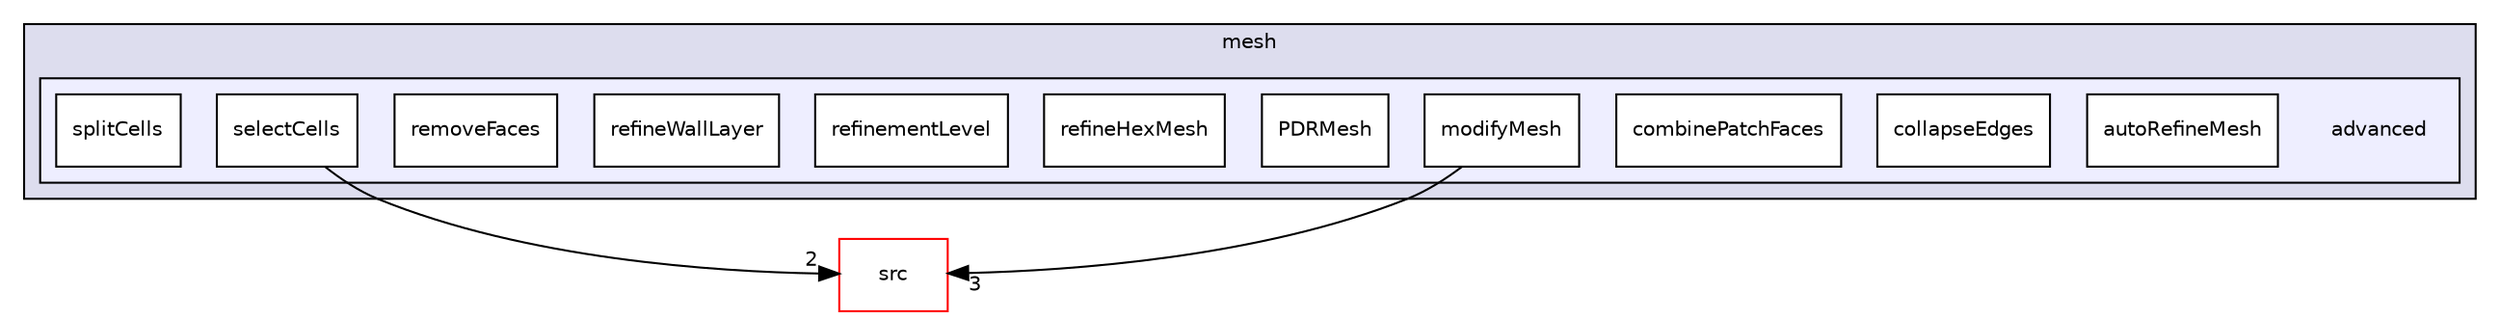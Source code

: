 digraph "applications/utilities/mesh/advanced" {
  bgcolor=transparent;
  compound=true
  node [ fontsize="10", fontname="Helvetica"];
  edge [ labelfontsize="10", labelfontname="Helvetica"];
  subgraph clusterdir_d0d736d3dc14112e53d1ae4faa8f931f {
    graph [ bgcolor="#ddddee", pencolor="black", label="mesh" fontname="Helvetica", fontsize="10", URL="dir_d0d736d3dc14112e53d1ae4faa8f931f.html"]
  subgraph clusterdir_33cf184158805ce1a4614f861f9c9f7a {
    graph [ bgcolor="#eeeeff", pencolor="black", label="" URL="dir_33cf184158805ce1a4614f861f9c9f7a.html"];
    dir_33cf184158805ce1a4614f861f9c9f7a [shape=plaintext label="advanced"];
    dir_ef20456b9c23626ee8b25d14cbd98523 [shape=box label="autoRefineMesh" color="black" fillcolor="white" style="filled" URL="dir_ef20456b9c23626ee8b25d14cbd98523.html"];
    dir_854652718d4a0d983cb98c1d94bdef30 [shape=box label="collapseEdges" color="black" fillcolor="white" style="filled" URL="dir_854652718d4a0d983cb98c1d94bdef30.html"];
    dir_eb4abae7c4687d9bb506282a2c0cedb6 [shape=box label="combinePatchFaces" color="black" fillcolor="white" style="filled" URL="dir_eb4abae7c4687d9bb506282a2c0cedb6.html"];
    dir_f44661775aa28e48d9e4ad94340e62f9 [shape=box label="modifyMesh" color="black" fillcolor="white" style="filled" URL="dir_f44661775aa28e48d9e4ad94340e62f9.html"];
    dir_87a1bdd5a1fb262709db79f9091a69bb [shape=box label="PDRMesh" color="black" fillcolor="white" style="filled" URL="dir_87a1bdd5a1fb262709db79f9091a69bb.html"];
    dir_197d2c29f8635c781a103f97ad68f195 [shape=box label="refineHexMesh" color="black" fillcolor="white" style="filled" URL="dir_197d2c29f8635c781a103f97ad68f195.html"];
    dir_cb02ff8bb9a7c91c420ceb553535c6eb [shape=box label="refinementLevel" color="black" fillcolor="white" style="filled" URL="dir_cb02ff8bb9a7c91c420ceb553535c6eb.html"];
    dir_03b656dee637a9d598c82a3e6df3b770 [shape=box label="refineWallLayer" color="black" fillcolor="white" style="filled" URL="dir_03b656dee637a9d598c82a3e6df3b770.html"];
    dir_f238c0dbdb79f2172db05ffac32caa06 [shape=box label="removeFaces" color="black" fillcolor="white" style="filled" URL="dir_f238c0dbdb79f2172db05ffac32caa06.html"];
    dir_7f35309f7648570777412acccb9a59cb [shape=box label="selectCells" color="black" fillcolor="white" style="filled" URL="dir_7f35309f7648570777412acccb9a59cb.html"];
    dir_292cde58dfa9ac23c32351305d07d195 [shape=box label="splitCells" color="black" fillcolor="white" style="filled" URL="dir_292cde58dfa9ac23c32351305d07d195.html"];
  }
  }
  dir_68267d1309a1af8e8297ef4c3efbcdba [shape=box label="src" color="red" URL="dir_68267d1309a1af8e8297ef4c3efbcdba.html"];
  dir_f44661775aa28e48d9e4ad94340e62f9->dir_68267d1309a1af8e8297ef4c3efbcdba [headlabel="3", labeldistance=1.5 headhref="dir_000465_000735.html"];
  dir_7f35309f7648570777412acccb9a59cb->dir_68267d1309a1af8e8297ef4c3efbcdba [headlabel="2", labeldistance=1.5 headhref="dir_000470_000735.html"];
}
